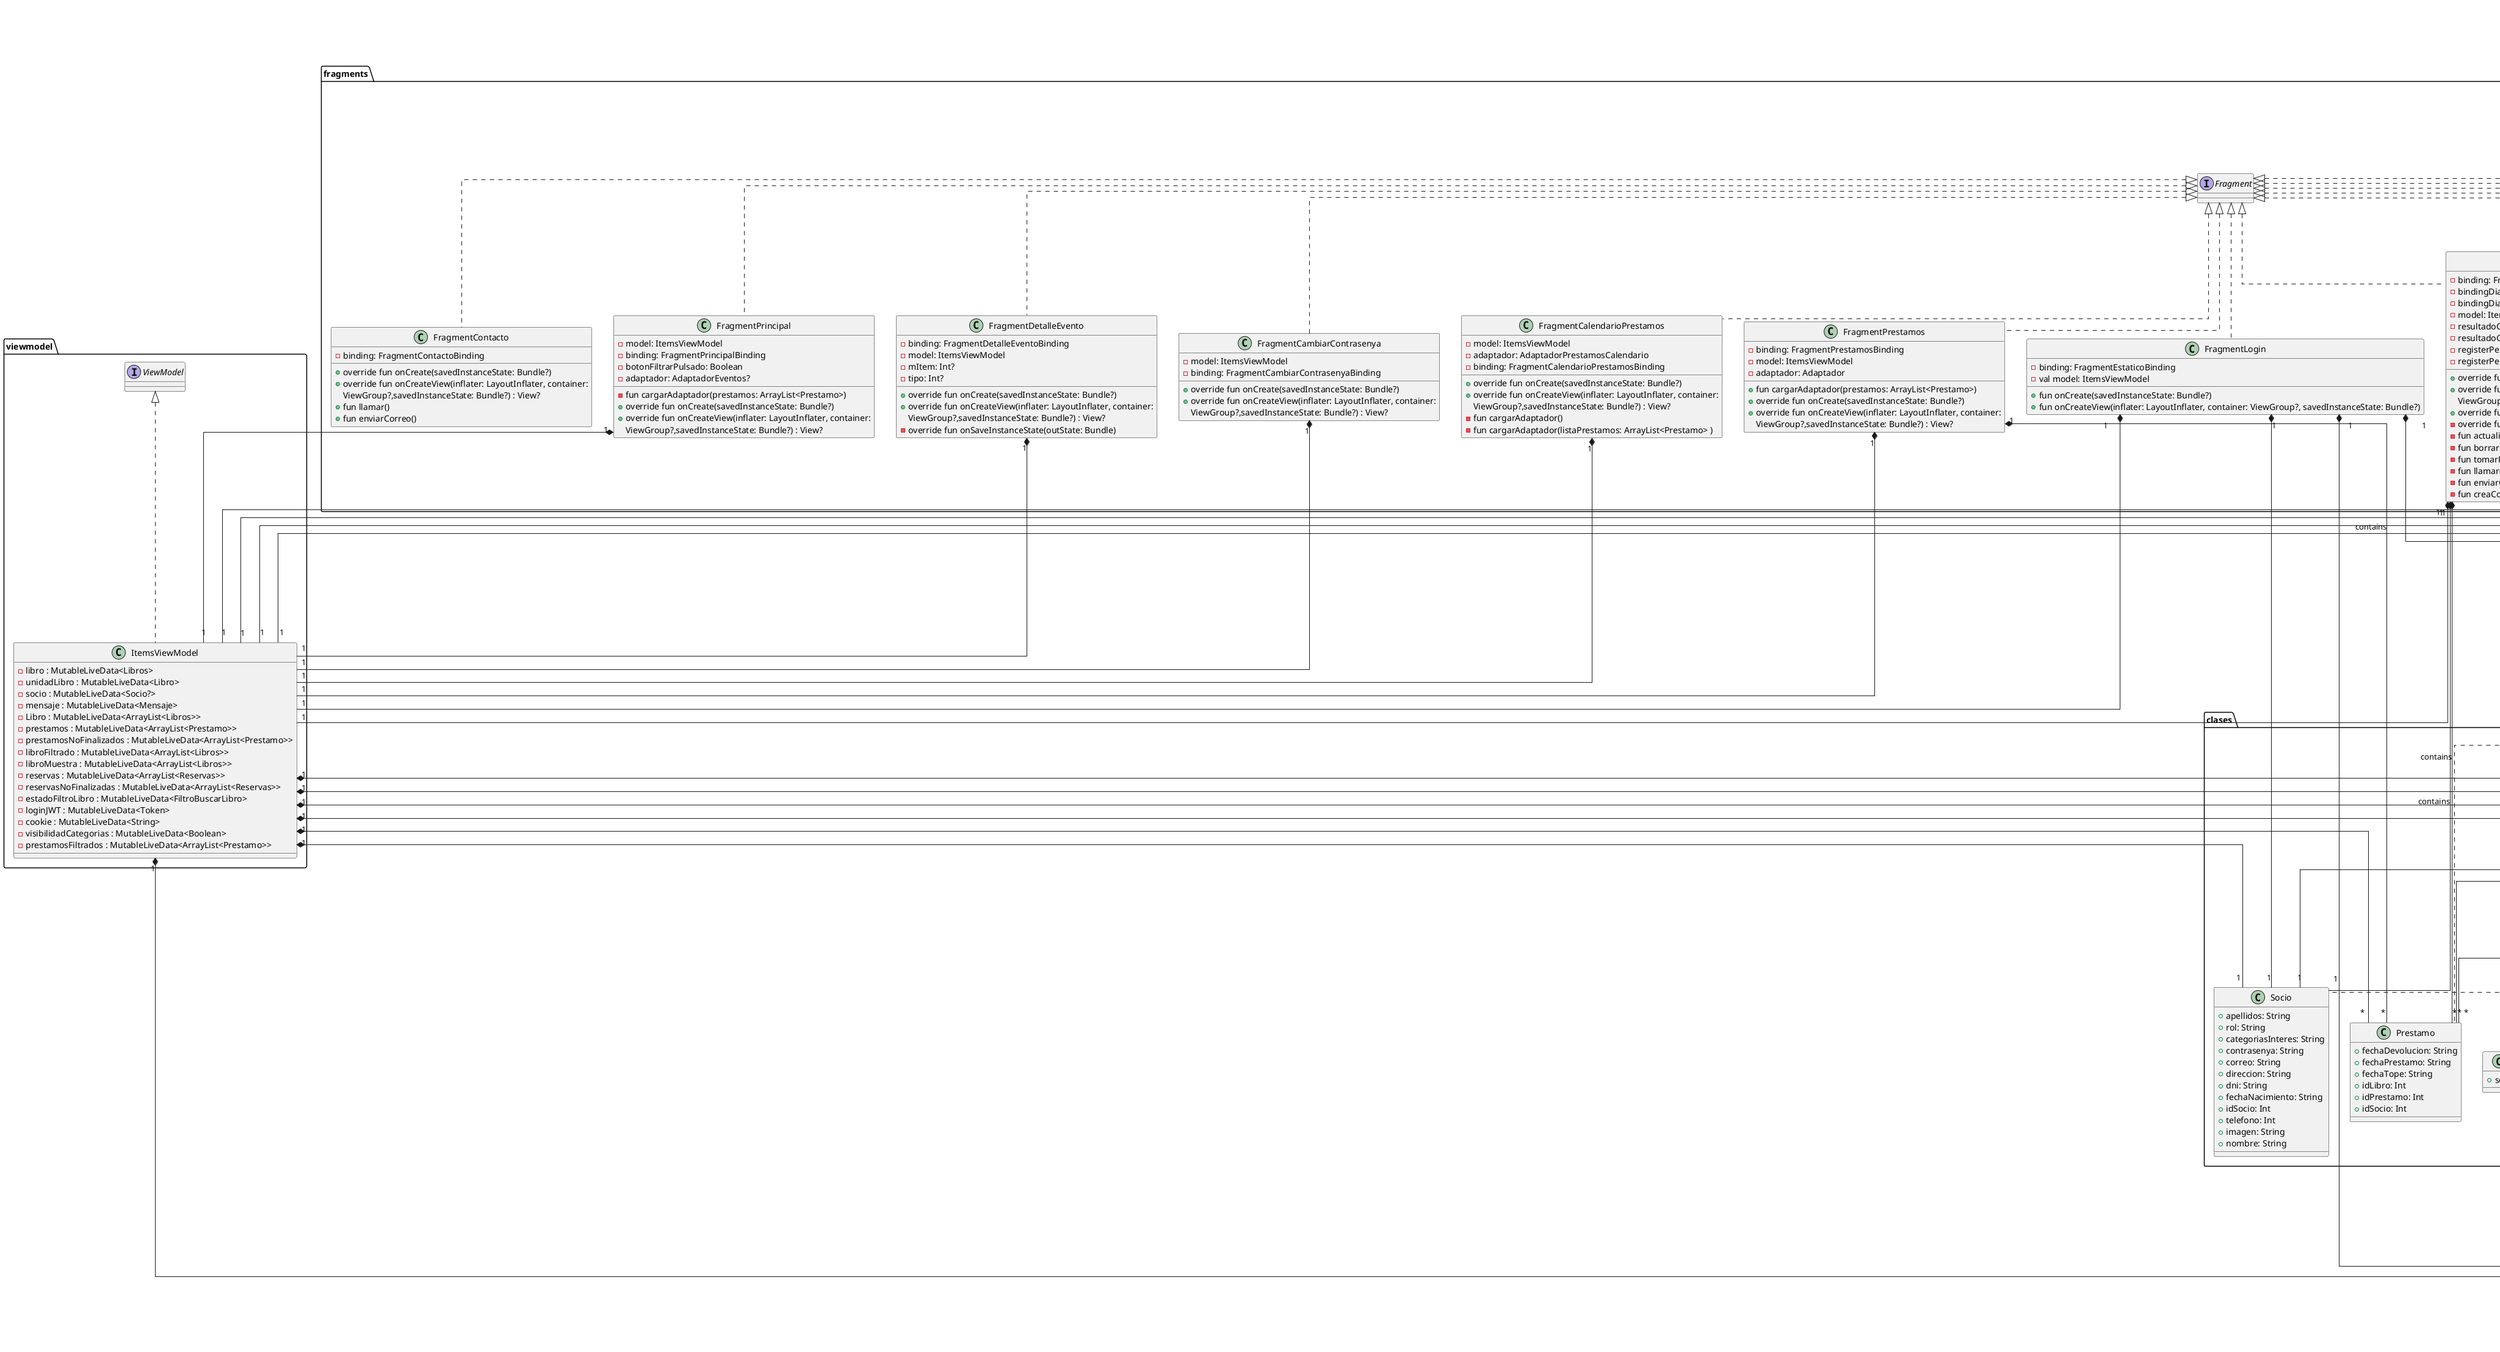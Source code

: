 @startuml
skinparam linetype ortho
package fragments {
    class FragmentCalendarioEventos implements Fragment{
        - model: ItemsViewModel
        - var adaptador: AdaptadorEventosCalendarios
        - binding: FragmentCalendarioEventosBinding
        + override fun onCreate(savedInstanceState: Bundle?)
        + override fun onCreateView(inflater: LayoutInflater, container:
        ViewGroup?,savedInstanceState: Bundle?) : View?
        - fun cargarAdaptador()
    }
    class FragmentCalendarioPrestamos implements Fragment {
        - model: ItemsViewModel
        - adaptador: AdaptadorPrestamosCalendario
        - binding: FragmentCalendarioPrestamosBinding
        + override fun onCreate(savedInstanceState: Bundle?)
        + override fun onCreateView(inflater: LayoutInflater, container:
        ViewGroup?,savedInstanceState: Bundle?) : View?
        - fun cargarAdaptador()
        - fun cargarAdaptador(listaPrestamos: ArrayList<Prestamo> )
    }
    class FragmentCambiarContrasenya implements Fragment {
        - model: ItemsViewModel
        - binding: FragmentCambiarContrasenyaBinding
        + override fun onCreate(savedInstanceState: Bundle?)
        + override fun onCreateView(inflater: LayoutInflater, container:
        ViewGroup?,savedInstanceState: Bundle?) : View?
    }
    class FragmentContacto implements Fragment {
        - binding: FragmentContactoBinding
        + override fun onCreate(savedInstanceState: Bundle?)
        + override fun onCreateView(inflater: LayoutInflater, container:
        ViewGroup?,savedInstanceState: Bundle?) : View?
        + fun llamar()
        + fun enviarCorreo()
    }
    class FragmentDetalleEvento implements Fragment {
        - binding: FragmentDetalleEventoBinding
        - model: ItemsViewModel
        - mItem: Int?
        - tipo: Int?
        + override fun onCreate(savedInstanceState: Bundle?)
        + override fun onCreateView(inflater: LayoutInflater, container:
        ViewGroup?,savedInstanceState: Bundle?) : View?
        - override fun onSaveInstanceState(outState: Bundle)
    }
    class FragmentDetalleLibro implements Fragment {
        - binding: FragmentDetalleLibroBinding
        - model: ItemsViewModel
        - mItem: Int?
        + override fun onCreate(savedInstanceState: Bundle?)
        + override fun onCreateView(inflater: LayoutInflater, container:
        ViewGroup?,savedInstanceState: Bundle?) : View?
        - fun createNofitication()
        - fun createNotificationChannel()
        + override fun onSaveInstanceState(outState: Bundle)
    }
    class FragmentEstatico implements Fragment {
        - lateinit binding: FragmentEstaticoBinding
        - val model: ItemsViewModel
        - mItem: Int?
        + override fun onCreate(savedInstanceState: Bundle?)
        + override fun onCreateView(inflater: LayoutInflater, container: ViewGroup?,savedInstanceState: Bundle?) : View?
    }
    class FragmentPrestamos implements Fragment {

        - binding: FragmentPrestamosBinding
        - model: ItemsViewModel
        - adaptador: Adaptador
        + fun cargarAdaptador(prestamos: ArrayList<Prestamo>)
        + override fun onCreate(savedInstanceState: Bundle?)
        + override fun onCreateView(inflater: LayoutInflater, container:
        ViewGroup?,savedInstanceState: Bundle?) : View?
    }
    class FragmentReservas implements Fragment {
        - swipeDetector: SwipeDetector
        - binding: FragmentReservasBinding
        - model: ItemsViewModel
        - posicion
        - fun createNofitication(dateString: String, id: Int, titulo: String)
        - fun cancelNotification(id: Int)
        - fun createNotificationChannel()
        + fun cargaReservas()
        + fun cargarAdaptador(reservas: ArrayList<Reservas>)
        - fun cargarAdaptador(prestamos: ArrayList<Prestamo>)
        + override fun onCreate(savedInstanceState: Bundle?)
        + override fun onCreateView(inflater: LayoutInflater, container:
        ViewGroup?,savedInstanceState: Bundle?) : View?
    }
    class FragmentPrincipal implements Fragment {

        - model: ItemsViewModel
        - binding: FragmentPrincipalBinding
        - botonFiltrarPulsado: Boolean
        - adaptador: AdaptadorEventos?
        - fun cargarAdaptador(prestamos: ArrayList<Prestamo>)
        + override fun onCreate(savedInstanceState: Bundle?)
        + override fun onCreateView(inflater: LayoutInflater, container:
        ViewGroup?,savedInstanceState: Bundle?) : View?
    }
    class FragmentPerfil implements Fragment {
        - binding: FragmentPerfilBinding
        - bindingDialogo: DialogoModificaCorreoBinding
        - bindingDialogoCategoriaInteres: DialogoCategoriaInteresBinding
        - model: ItemsViewModel
        - resultadoCamara: ActivityResultLauncher<Intent>
        - resultadoGaleria: ActivityResultLauncher<Intent>
        - registerPermisosTomarFoto: ActivityResultLauncher<String>
        - registerPermisosStorage: ActivityResultLauncher<String>
        + override fun onCreate(savedInstanceState: Bundle?)
        + override fun onCreateView(inflater: LayoutInflater, container:
        ViewGroup?,savedInstanceState: Bundle?) : View?
        + override fun onCreateContextMenu(menu: ContextMenu,v: View, menuInfo: ContextMenu.ContextMenuInfo?)
        - override fun onContextItemSelected(item: MenuItem): Boolean
        - fun actualizaImg()
        - fun borrarFoto()
        - fun tomarFoto()
        - fun llamar()
        - fun enviarCorreo()
        - fun creaContratos()
    }
    class FragmentLibros implements Fragment, SearchView.OnQueryTextListener, android.widget.SearchView.OnQueryTextListener {
        - binding: FragmentEstaticoBinding
        - val model: ItemsViewModel
        - mItem: Int?
        + override fun onCreate(savedInstanceState: Bundle?)
        + override fun onCreateView(inflater: LayoutInflater, container:
        ViewGroup?,savedInstanceState: Bundle?) : View?
    }
    class FragmentLogin implements Fragment{
        - binding: FragmentEstaticoBinding
        - val model: ItemsViewModel
        + fun onCreate(savedInstanceState: Bundle?)
        + fun onCreateView(inflater: LayoutInflater, container: ViewGroup?, savedInstanceState: Bundle?)

    }
}
package apirest {
    object ApiRestAdapter {
        - cookie: String
        + fun crearRetrofit()
        + fun cargaSocio2(user: String, token: String): Deferred<Socio?>
        + fun cambiaCorreoElectronico(correo: String, idSocio: Int, token: String): Deferred<Mensaje?>
        + fun cambiaContrasenya(user: String,newPass: String,oldPass: String,token: String): Deferred<Mensaje?>
        + fun cambiaCategorias(categorias: String, idSocio: Int, token: String): Deferred<Mensaje?>
        + fun cambiaCategorias(categorias: String, idSocio: Int, token: String): Deferred<Mensaje?>
        + fun cambiaImagenPerfil(imagen: String, idSocio: Int, token: String): Deferred<Mensaje?>
        + fun logout()
        + fun loginJWT(usuario: Usuario): Deferred<Token?>
        + fun loginJWT(usuario: Usuario)
        - fun limpiarCookie(cookie: String?): String?
        + fun cargaUnidadLibroReserva(isbn: String): Deferred<Libro>
        + fun cargaUnidadLibroPrestamo(isbn: String): Deferred<Libro>
        + fun cargaId(): Deferred<JSessionId>
        + fun cargaCatalogo(): Deferred<ArrayList<Libros>>
        + fun cargaLibro(id: Int): Deferred<Libros>
        + fun cargaLibrosFiltrados(palabraABuscar: String,filtroBusqueda: FiltroBuscarLibro): Deferred<ArrayList<Libros>>
        + fun cargaEventos(): Deferred<ArrayList<Evento>>
        + fun cargaEventosPorFecha(fecha: String): Deferred<ArrayList<Evento>>
        + fun cargaPrestamosNoFinalizadosSocio(idSocio: Int, token: String): Deferred<ArrayList<Prestamo>>
        + fun cargaPrestamosPorFecha(fecha: String,idSocio: Int,token: String): Deferred<ArrayList<Prestamo>>
        + fun cargaHistorialPrestamos(idSocio: Int, token: String): Deferred<ArrayList<Prestamo>>
        + fun reservaLibro(idLibro: Int,idSocio: Int, token: String): Deferred<Mensaje>
        + fun poneNotification(idReserva: Int, token: String): Deferred<Mensaje>
        + fun quitaNotification(idReserva: Int, token: String): Deferred<Mensaje>
        + fun quitaReserva(idReserva: Int, idLibro: Int, token: String): Deferred<Mensaje>
        +  fun cargaReservasNoFinalizadosSocio(idSocio: Int, token: String): Deferred<ArrayList<Reservas>>
        + fun cargaReservas(idSocio: Int, token: String): Deferred<ArrayList<Reservas>>
    }
    interface ProveedorServicio{
        + fun id(): Response<JSessionId>
        + fun muestraLibrosBiblioteca(): Response<ArrayList<Libros>>
        + fun muestraLibroPorId(id: Int): Response<Libros>
        + suspend fun buscaLibrosTodasCategorias(palabra: String): Response<ArrayList<Libros>>
        + fun buscaLibrosPorTitulo(titulo: String): Response<ArrayList<Libros>>
        + fun buscaLibrosPorEditorial(editorial: String): Response<ArrayList<Libros>>
        + fun buscaLibrosPorAutor(autores: String): Response<ArrayList<Libros>>
        + fun buscaLibrosPorPublicacion(anyo: String): Response<ArrayList<Libros>>
        + fun buscaLibrosPorISBN(isbn: String): Response<ArrayList<Libros>>
        + fun buscaLibrosPorCategoria(categoria: String): Response<ArrayList<Libros>>
        + fun buscaReservaPorISBN(isbn: String): Response<ArrayList<Libros>>
        + fun buscaPrestamoPorISBN(isbn: String): Response<Libro>
        + fun muestraEventosBiblioteca(): Response<ArrayList<Evento>>
        + fun muestraEventosPorFecha(fecha: String): Response<ArrayList<Evento>>
        + fun muestraPrestamosSocio(idSocio: Int, userCookie: String, token: String): Response<ArrayList<Prestamo>>
        + fun muestraPrestamosNoFinalizadosSocio(idSocio: Int,userCookie: String, token: String): Response<ArrayList<Prestamo>>
        + fun muestraPrestamosPorFecha(fecha: String,idSocio: Int,userCookie: String,token: String): Response<ArrayList<Prestamo>>
        + fun addReserva(idSocio: Int, idLibro: Int, userCookie: String, token: String): Response<Mensaje>
        + fun muestraReservasDisponiblesSocio(idSocio: Int, userCookie: String, token: String): Response<ArrayList<Reservas>>
        + fun muestraTodasReservasSocio(idSocio: Int, userCookie: String, token: String): Response<ArrayList<Reservas>>
        + fun poneNotification(idReserva: Int, userCookie: String, token: String): Response<Mensaje>
        + fun quitaNotification( idReserva: Int, userCookie: String, token: String): Response<Mensaje>
        + fun quitaReserva(idReserva: Int, idLibro: Int, userCookie: String, token: String): Response<Mensaje>
        + fun getSocio(dni: String): Response<Socio>
        + fun getSocio(dni: String, userCookie: String, token: String): Response<Mensaje>
        + fun cambiaPassword(dni: String, newPass: String, oldPass: String, userCookie: String, token: String): Response<Mensaje>
        + fun editaSocio(id: Int,correo: String,userCookie: String,token: String): Response<Mensaje>
        + fun editaCategoriasSocio(id: Int, categorias: String, userCookie: String, token: String): Response<Mensaje>
        + fun editaSocioImagen(id: Int, imagen: String, userCookie: String, token: String): Response<Mensaje>
        + fun loginJWT(user: Usuario): Response<Token>
        + fun logout(): Response<Sesion>
        + fun destroySession(): Response<Sesion>
    }
}
package notificaciones {
    class ServicioAlarma implements BroadcastReceiver{
        + override fun onReceive(context: Context?, intent: Intent?)
        - fun generateNotification(context: Context, id: Int, titulo: String?)
    }
    class ServicioAlarmaReserva implements BroadcastReceiver{
        + override fun onReceive(p0: Context?, p1: Intent?)
        - fun generateNotification(context: Context)
    }
}
package utils {
    enum FiltroBuscarLibro as "FiltroBuscarLibro" <<Enumeration>> {
        Autores, Titulo, Categoria, Editorial, ISBN, AnyoPublicacion, Todo
    }
    object ImagenUtilidad {
        + fun convertirURLBitmap(url: String?, context: Context): Bitmap?
        + fun convertirStringBitmap(imagen: String?): Bitmap
        + fun convertirRecursoBitmap(recurso: Int, context: Context): Bitmap
        + fun ConvertirImagenString(bitmap: Bitmap): String
    }
    class SwipeDetector implements OnTouchListener {
        + enum Action {LR,RL,TB,BT,None}
        - downX: Float
        - downY: Float
        - upX: Float
        - upY: Float
        + action: Action
        + fun swipeDetected(): Boolean
        + override fun onTouch(v: View, event: MotionEvent): Boolean
        - HORIZONTAL_MIN_DISTANCE: int
        - VERTICAL_MIN_DISTANCE: int
    }
}
package auth {
    class Sesion{
        + id_session: String
        + mensaje: String
        + usuario: String
        + rol: String
    }
    class Token implements Parcelable{
        + JWT: String
    }
    class Usuario {
        + username: String
        + password: String
    }
}
package clases {
    class Evento implements Parcelable{
        + idEvento: String
        + titulo: String
        + descripcion: String
        + imagen: String
        + fechaPublicacion: String
        + fechaEvento: String
    }
    class JSessionId implements Parcelable {
        + session : String
    }
    class Libro implements Parcelable {
        + disponible: Boolean
        + idLibro: Int
        + isbn: String
        + reservado: Boolean
    }
    class Libros implements Parcelable {
        + isbn:String
        + titulo:String
        + autores: String
        + descripcion: String
        + paginas: Int
        + categoria: String
        + subcategorias: String
        + anyoPublicacion: Int
        + editorial: String
        + idioma: String
        + imagen: String
    }
    class Mensaje implements Parcelable {
        + mensaje: String
    }
    class Prestamo implements Parcelable {
        + fechaDevolucion: String
        + fechaPrestamo: String
        + fechaTope: String
        + idLibro: Int
        + idPrestamo: Int
        + idSocio: Int
    }
    class Reservas implements Parcelable {
        + fechaReserva: String
        + finalizada: Boolean
        + idReserva: Int
        + libroId: Int
        + socioId: Int
        + notificacion: Boolean
    }
    class Socio implements Parcelable {
        + apellidos: String
        + rol: String
        + categoriasInteres: String
        + contrasenya: String
        + correo: String
        + direccion: String
        + dni: String
        + fechaNacimiento: String
        + idSocio: Int
        + telefono: Int
        + imagen: String
        + nombre: String
    }
}
package viewmodel{
    class ItemsViewModel implements ViewModel{
        - libro : MutableLiveData<Libros>
        - unidadLibro : MutableLiveData<Libro>
        - socio : MutableLiveData<Socio?>
        - mensaje : MutableLiveData<Mensaje>
        - Libro : MutableLiveData<ArrayList<Libros>>
        - prestamos : MutableLiveData<ArrayList<Prestamo>>
        - prestamosNoFinalizados : MutableLiveData<ArrayList<Prestamo>>
        - libroFiltrado : MutableLiveData<ArrayList<Libros>>
        - libroMuestra : MutableLiveData<ArrayList<Libros>>
        - reservas : MutableLiveData<ArrayList<Reservas>>
        - reservasNoFinalizadas : MutableLiveData<ArrayList<Reservas>>
        - estadoFiltroLibro : MutableLiveData<FiltroBuscarLibro>
        - loginJWT : MutableLiveData<Token>
        - cookie : MutableLiveData<String>
        - visibilidadCategorias : MutableLiveData<Boolean>
        - prestamosFiltrados : MutableLiveData<ArrayList<Prestamo>>
    }
}
package adaptadores{
    class AdaptadorEventos implements RecyclerView, View.OnClickListener {
        - listenerClick: View.OnClickListener
        + onCreateViewHolder(viewGroup: ViewGroup, i: Int): HolderEventos
        + fun onBindViewHolder(holder: HolderEventos, position: Int)
        + fun getItemCount(): Int
        + fun onMiClick(listener: View.OnClickListener)
        + fun onClick(p0: View?)
    }
    class HolderEventos implements RecyclerView{
        + textTitulo: TextView
        + textDescripcion: TextView
        + textFecha: TextView
        + imagen: ImageView
        + v: View
        + foto: Boolean
        + fun bind(entity: Evento)
    }
    class AdaptadorEventosCalendarios{
        - listenerClick: View.OnClickListener
        + onCreateViewHolder(viewGroup: ViewGroup, i: Int): HolderEventos
        + fun onBindViewHolder(holder: HolderEventos, position: Int)
        + fun getItemCount(): Int
        + fun onMiClick(listener: View.OnClickListener)
        + fun onClick(p0: View?)
    }
    class HolderEventosCalendario implements RecyclerView{
        + textTitulo: TextView
        + fun bind(entity: Evento)
    }
    class AdaptadorLibros implements RecyclerView, View.OnClickListener {
        - listenerClick: View.OnClickListener
        + onCreateViewHolder(viewGroup: ViewGroup, i: Int): HolderLibros
        + fun onBindViewHolder(holder: HolderLibros, position: Int)
        + fun getItemCount(): Int
        + fun onMiClick(listener: View.OnClickListener)
        + fun onClick(p0: View?)
    }
    class HolderLibros implements RecyclerView{
        + textTitulo: TextView
        + textAutores: TextView
        + textIsbn: TextView
        + imagen: ImageView
        + v: View
        + fun bind(entity: Evento)
    }
    class AdaptadorPrestamos implements RecyclerView, View.OnClickListener {
        - listenerClick: View.OnClickListener
        + onCreateViewHolder(viewGroup: ViewGroup, i: Int): HolderPrestamos
        + fun onBindViewHolder(holder: HolderPrestamos, position: Int)
        + fun getItemCount(): Int
        + fun onClick(p0: View?)
    }
    class HolderPrestamos implements RecyclerView{
        + FechaDevolucionFinalRecycler: TextView
        + fechaDevueltaLinear: LinearLayout
        + fechaTopeLinear: LinearLayout
        + FechaDevolucionRecycler: TextView
        + FechaPrestamoRecycler: TextView
        + textDescripcion: TextView
        + mostrarDatos: TextView
        - var view: View
        + imagen: ImageView
        + linea: CardView
        + textTitulo: TextView
        + fun bind(entity: Prestamo)
    }
    class AdaptadorPrestamosCalendario implements RecyclerView, View.OnClickListener {
        - listenerClick: View.OnClickListener
        + onCreateViewHolder(viewGroup: ViewGroup, i: Int): HolderPrestamosCalendario
        + fun onBindViewHolder(holder: HolderPrestamosCalendario, position: Int)
        + fun getItemCount(): Int
        + fun onClick(p0: View?)
    }
    class HolderPrestamosCalendario implements RecyclerView{
        + textTitulo: TextView
        + fun bind(entity: Prestamo)
    }
    class AdaptadorReservas implements RecyclerView, View.OnClickListener {
        - listenerClick: View.OnClickListener
        + onCreateViewHolder(viewGroup: ViewGroup, i: Int): HolderReservas
        + fun onBindViewHolder(holder: HolderReservas, position: Int)
        + fun setOnTouchListener(listener: View.OnTouchListener)
        + fun onTouch(v: View?, event: MotionEvent?)
        + fun getItemCount(): Int
        + fun onClick(p0: View?)
    }
    class HolderReservas implements RecyclerView{
        + textTitulo: TextView
        + disponibilidad: TextView
        + fechaReserva: TextView
        + imagen: ImageView
        + imagenNotification: ImageView
        + linea: CardView
        - view: View
        + fun bind(entity: Prestamo)
    }
}

AdaptadorEventos +-u- HolderEventos
AdaptadorEventosCalendarios +-u- HolderEventosCalendario
AdaptadorLibros +-u- HolderLibros
AdaptadorPrestamos +-u- HolderPrestamos
AdaptadorReservas +-u- HolderReservas
AdaptadorPrestamosCalendario +-u- HolderPrestamosCalendario
AdaptadorEventosCalendarios "1" *-d- "*" Evento 
AdaptadorReservas "1" *-u- "*" Reservas 
HolderEventosCalendario "1" *-d- "1" Evento 
AdaptadorEventos "1" *-d- "*" Evento 
AdaptadorLibros "1" *-d- "*" Libros 
HolderLibros "1" *-d- "1" Libros 
HolderPrestamos "1" *-d- "*" ApiRestAdapter 
HolderReservas "1" *-d- "*" ApiRestAdapter 

ItemsViewModel "1" *-d- "*" Prestamo 
ItemsViewModel "1" *-d- "*" Reservas 
ItemsViewModel "1" *-d- "*" Libros 
ItemsViewModel "1" *-d- "*" Libro 
ItemsViewModel "1" *-d- "1" Socio 
ItemsViewModel "1" *-d- "1" Mensaje 
ItemsViewModel "1" *-d- "1" Token 
FragmentCalendarioPrestamos "1" *-d- "1" ItemsViewModel 
FragmentCambiarContrasenya "1" *-d- "1" ItemsViewModel 
FragmentDetalleEvento "1" *-d- "1" ItemsViewModel 
FragmentDetalleLibro "1" *-d- "1" ItemsViewModel 
FragmentDetalleLibro "1" *-u- "1" ServicioAlarmaReserva 
FragmentEstatico "1" *-d- "1" ItemsViewModel 
FragmentEstatico "1" *-d- "1" ApiRestAdapter 
FragmentLibros "1" *-d- "1" ItemsViewModel 
FragmentLogin "1" *-d- "1" ItemsViewModel 
FragmentLogin "1" *-d- "1" ApiRestAdapter
FragmentLogin "1" *-l- "1" Socio 
FragmentLogin "1" *-r- "1" Token 
FragmentPerfil "1" *-r- "1" ItemsViewModel
FragmentPerfil "1" *-r- "*" Reservas: contains
FragmentPerfil "1" *-r- "*" Prestamo: contains
FragmentPerfil "1" *-r- "1" Socio: contains
FragmentPrestamos "1" *-r- "*" Prestamo: contains
FragmentPrestamos "1" *-r- "1" ItemsViewModel 
FragmentPrincipal "1" *-r- "1" ItemsViewModel
FragmentReservas "1" *-d- "1" ItemsViewModel 
FragmentReservas "1" *-d- "1" SwipeDetector 
ProveedorServicio "1" *-d- "1" Socio: contains
ProveedorServicio "1" *-d- "*" Libro: contains
ProveedorServicio "1" *-d- "*" Libros: contains
ProveedorServicio "1" *-d- "*" Prestamo: contains
ProveedorServicio "1" *-d- "*" Reservas: contains
ProveedorServicio "1" *-d- "*" Evento
ProveedorServicio "1" *-d- "*" Mensaje
ProveedorServicio "1" *-d- "*" Token
ProveedorServicio "1" *-d- "*" Usuario
ProveedorServicio "1" *-d- "*" Sesion
ApiRestAdapter "1" *-d- "1" Token
ApiRestAdapter "1" *-d- "1" Usuario
ApiRestAdapter "1" *-d- "1" Sesion
ApiRestAdapter "1" *-d- "*" Libro
ApiRestAdapter "1" *-d- "*" Libros
ApiRestAdapter "1" *-d- "*" Prestamo
ApiRestAdapter "1" *-d- "*" Reservas
ApiRestAdapter "1" *-d- "1" Mensaje
ApiRestAdapter "1" *-d- "1" Token
AdaptadorEventos "1" *-d- "1" ImagenUtilidad
AdaptadorLibros "1" *-d- "1" ImagenUtilidad
FragmentLibros "1" *-d- "1" FiltroBuscarLibro
ApiRestAdapter "1" *-d- "1" FiltroBuscarLibro
@enduml